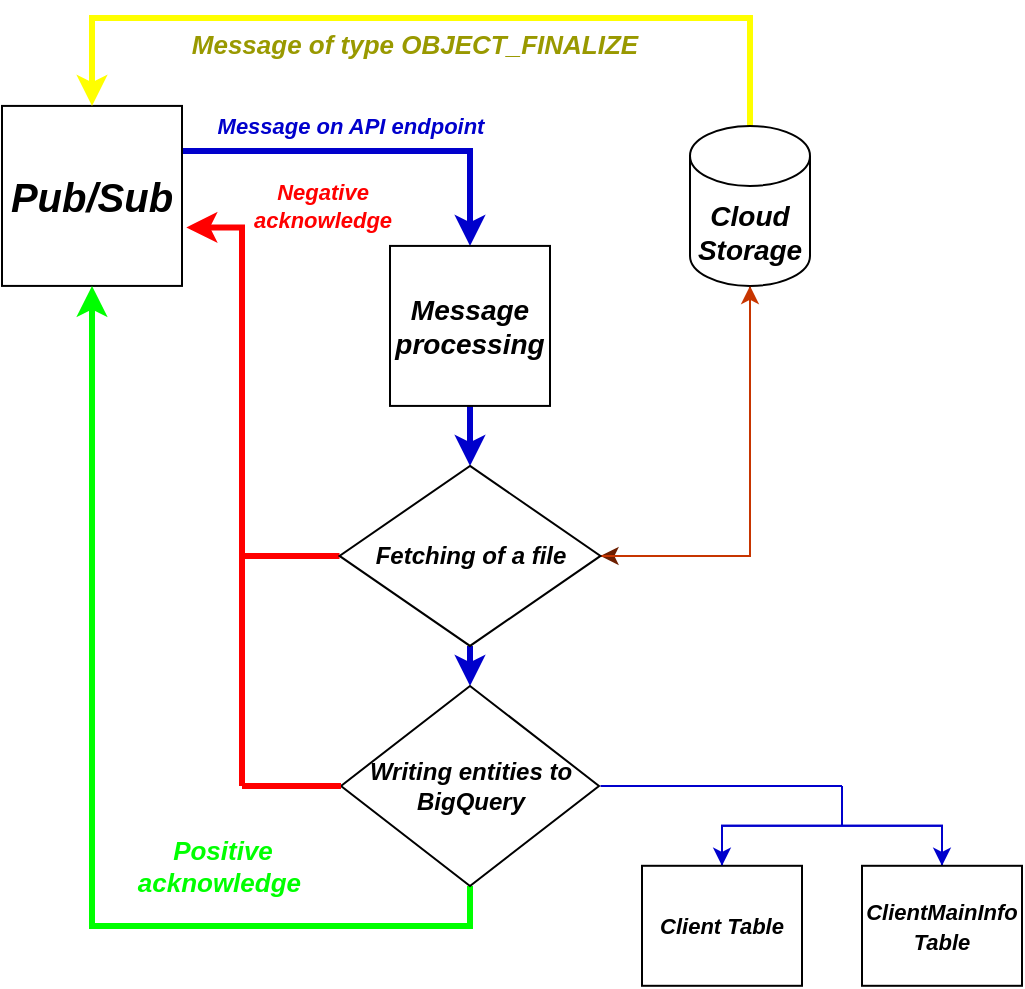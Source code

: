 <mxfile version="13.10.6" type="github">
  <diagram id="3jIPjxwIghJ3lt43WhiY" name="Page-1">
    <mxGraphModel dx="1422" dy="762" grid="0" gridSize="10" guides="1" tooltips="1" connect="1" arrows="1" fold="1" page="1" pageScale="1" pageWidth="827" pageHeight="583" math="0" shadow="0">
      <root>
        <mxCell id="0" />
        <mxCell id="1" parent="0" />
        <mxCell id="GBIwhLpVPNLdSdsLzRYB-8" style="edgeStyle=orthogonalEdgeStyle;rounded=0;orthogonalLoop=1;jettySize=auto;html=1;exitX=1;exitY=0.25;exitDx=0;exitDy=0;entryX=0.5;entryY=0;entryDx=0;entryDy=0;strokeWidth=3;strokeColor=#0000CC;fontStyle=3" parent="1" source="GBIwhLpVPNLdSdsLzRYB-1" target="GBIwhLpVPNLdSdsLzRYB-6" edge="1">
          <mxGeometry relative="1" as="geometry" />
        </mxCell>
        <mxCell id="GBIwhLpVPNLdSdsLzRYB-12" value="&lt;span&gt;&lt;span&gt;&lt;font color=&quot;#0000cc&quot;&gt;Message on API endpoint&lt;/font&gt;&lt;/span&gt;&lt;/span&gt;" style="edgeLabel;html=1;align=center;verticalAlign=middle;resizable=0;points=[];fontColor=#FFFF00;fontStyle=3" parent="GBIwhLpVPNLdSdsLzRYB-8" vertex="1" connectable="0">
          <mxGeometry x="0.074" y="1" relative="1" as="geometry">
            <mxPoint x="-19.14" y="-11.49" as="offset" />
          </mxGeometry>
        </mxCell>
        <mxCell id="GBIwhLpVPNLdSdsLzRYB-1" value="&lt;font style=&quot;font-size: 20px&quot;&gt;&lt;span&gt;&lt;span&gt;Pub/Sub&lt;/span&gt;&lt;/span&gt;&lt;/font&gt;" style="whiteSpace=wrap;html=1;aspect=fixed;fontStyle=3" parent="1" vertex="1">
          <mxGeometry x="46" y="79.96" width="90" height="90" as="geometry" />
        </mxCell>
        <mxCell id="aw8iOOtFZ8egvgebAe6_-1" style="edgeStyle=orthogonalEdgeStyle;rounded=0;orthogonalLoop=1;jettySize=auto;html=1;exitX=0.5;exitY=0;exitDx=0;exitDy=0;exitPerimeter=0;entryX=0.5;entryY=0;entryDx=0;entryDy=0;fontStyle=3;fillColor=#e3c800;strokeColor=#FFFF00;strokeWidth=3;" edge="1" parent="1" source="GBIwhLpVPNLdSdsLzRYB-5" target="GBIwhLpVPNLdSdsLzRYB-1">
          <mxGeometry relative="1" as="geometry">
            <Array as="points">
              <mxPoint x="420" y="35.96" />
              <mxPoint x="91" y="35.96" />
            </Array>
          </mxGeometry>
        </mxCell>
        <mxCell id="aw8iOOtFZ8egvgebAe6_-2" value="&lt;font style=&quot;font-size: 13px ; background-color: rgb(255 , 255 , 255)&quot; color=&quot;#999900&quot;&gt;Message of type OBJECT_FINALIZE&lt;/font&gt;" style="edgeLabel;html=1;align=center;verticalAlign=middle;resizable=0;points=[];fontStyle=3;labelBackgroundColor=#ffffff;" vertex="1" connectable="0" parent="aw8iOOtFZ8egvgebAe6_-1">
          <mxGeometry x="-0.461" y="-2" relative="1" as="geometry">
            <mxPoint x="-107.11" y="14.97" as="offset" />
          </mxGeometry>
        </mxCell>
        <mxCell id="aw8iOOtFZ8egvgebAe6_-3" style="edgeStyle=orthogonalEdgeStyle;rounded=0;orthogonalLoop=1;jettySize=auto;html=1;exitX=0.5;exitY=1;exitDx=0;exitDy=0;exitPerimeter=0;entryX=1;entryY=0.5;entryDx=0;entryDy=0;fillColor=#a0522d;strokeColor=#6D1F00;" edge="1" parent="1" source="GBIwhLpVPNLdSdsLzRYB-5" target="GBIwhLpVPNLdSdsLzRYB-26">
          <mxGeometry relative="1" as="geometry" />
        </mxCell>
        <mxCell id="GBIwhLpVPNLdSdsLzRYB-5" value="&lt;font style=&quot;font-size: 14px&quot;&gt;&lt;span&gt;&lt;span&gt;Cloud Storage&lt;/span&gt;&lt;/span&gt;&lt;/font&gt;" style="shape=cylinder3;whiteSpace=wrap;html=1;boundedLbl=1;backgroundOutline=1;size=15;fontStyle=3" parent="1" vertex="1">
          <mxGeometry x="390" y="89.96" width="60" height="80" as="geometry" />
        </mxCell>
        <mxCell id="GBIwhLpVPNLdSdsLzRYB-36" style="edgeStyle=orthogonalEdgeStyle;rounded=0;orthogonalLoop=1;jettySize=auto;html=1;exitX=0.5;exitY=1;exitDx=0;exitDy=0;entryX=0.5;entryY=0;entryDx=0;entryDy=0;strokeColor=#0000CC;strokeWidth=3;fontColor=#FFFF00;fontStyle=3" parent="1" source="GBIwhLpVPNLdSdsLzRYB-6" target="GBIwhLpVPNLdSdsLzRYB-26" edge="1">
          <mxGeometry relative="1" as="geometry" />
        </mxCell>
        <mxCell id="GBIwhLpVPNLdSdsLzRYB-6" value="&lt;font size=&quot;1&quot;&gt;&lt;span style=&quot;font-size: 14px&quot;&gt;&lt;span&gt;Message processing&lt;/span&gt;&lt;/span&gt;&lt;/font&gt;" style="whiteSpace=wrap;html=1;aspect=fixed;fontStyle=3" parent="1" vertex="1">
          <mxGeometry x="240" y="149.96" width="80" height="80" as="geometry" />
        </mxCell>
        <mxCell id="GBIwhLpVPNLdSdsLzRYB-31" style="edgeStyle=orthogonalEdgeStyle;rounded=0;orthogonalLoop=1;jettySize=auto;html=1;exitX=0;exitY=0.5;exitDx=0;exitDy=0;fillColor=#fa6800;entryX=1.024;entryY=0.675;entryDx=0;entryDy=0;entryPerimeter=0;strokeColor=#FF0000;strokeWidth=3;fontStyle=3" parent="1" source="GBIwhLpVPNLdSdsLzRYB-26" target="GBIwhLpVPNLdSdsLzRYB-1" edge="1">
          <mxGeometry relative="1" as="geometry">
            <mxPoint x="156" y="139.96" as="targetPoint" />
            <Array as="points">
              <mxPoint x="166" y="304.96" />
              <mxPoint x="166" y="140.96" />
            </Array>
          </mxGeometry>
        </mxCell>
        <mxCell id="GBIwhLpVPNLdSdsLzRYB-32" value="&lt;font color=&quot;#ff0000&quot;&gt;Negative &lt;br&gt;acknowledge&lt;/font&gt;" style="edgeLabel;html=1;align=center;verticalAlign=middle;resizable=0;points=[];fontStyle=3" parent="GBIwhLpVPNLdSdsLzRYB-31" vertex="1" connectable="0">
          <mxGeometry x="-0.166" relative="1" as="geometry">
            <mxPoint x="39.97" y="-123.15" as="offset" />
          </mxGeometry>
        </mxCell>
        <mxCell id="GBIwhLpVPNLdSdsLzRYB-42" style="edgeStyle=orthogonalEdgeStyle;rounded=0;orthogonalLoop=1;jettySize=auto;html=1;exitX=0.5;exitY=1;exitDx=0;exitDy=0;entryX=0.5;entryY=0;entryDx=0;entryDy=0;strokeColor=#0000CC;strokeWidth=3;fontColor=#FFFF00;fontStyle=3" parent="1" source="GBIwhLpVPNLdSdsLzRYB-26" target="GBIwhLpVPNLdSdsLzRYB-41" edge="1">
          <mxGeometry relative="1" as="geometry" />
        </mxCell>
        <mxCell id="aw8iOOtFZ8egvgebAe6_-4" style="edgeStyle=orthogonalEdgeStyle;rounded=0;orthogonalLoop=1;jettySize=auto;html=1;exitX=1;exitY=0.5;exitDx=0;exitDy=0;entryX=0.5;entryY=1;entryDx=0;entryDy=0;entryPerimeter=0;fillColor=#fa6800;strokeColor=#C73500;" edge="1" parent="1" source="GBIwhLpVPNLdSdsLzRYB-26" target="GBIwhLpVPNLdSdsLzRYB-5">
          <mxGeometry relative="1" as="geometry" />
        </mxCell>
        <mxCell id="GBIwhLpVPNLdSdsLzRYB-26" value="&lt;font size=&quot;1&quot;&gt;&lt;span style=&quot;font-size: 12px&quot;&gt;&lt;span&gt;Fetching of a file&lt;/span&gt;&lt;/span&gt;&lt;/font&gt;" style="rhombus;whiteSpace=wrap;html=1;fontStyle=3" parent="1" vertex="1">
          <mxGeometry x="214.75" y="259.96" width="130.5" height="90" as="geometry" />
        </mxCell>
        <mxCell id="GBIwhLpVPNLdSdsLzRYB-53" style="edgeStyle=orthogonalEdgeStyle;rounded=0;orthogonalLoop=1;jettySize=auto;html=1;exitX=0.5;exitY=1;exitDx=0;exitDy=0;entryX=0.5;entryY=1;entryDx=0;entryDy=0;strokeWidth=3;fontColor=#FFFF00;strokeColor=#00FF00;fontStyle=3" parent="1" source="GBIwhLpVPNLdSdsLzRYB-41" target="GBIwhLpVPNLdSdsLzRYB-1" edge="1">
          <mxGeometry relative="1" as="geometry" />
        </mxCell>
        <mxCell id="GBIwhLpVPNLdSdsLzRYB-54" value="&lt;font color=&quot;#00ff00&quot; style=&quot;font-size: 13px&quot;&gt;&lt;span&gt;&lt;span&gt;Positive &lt;br&gt;acknowledge&amp;nbsp;&lt;/span&gt;&lt;/span&gt;&lt;/font&gt;" style="edgeLabel;html=1;align=center;verticalAlign=middle;resizable=0;points=[];fontColor=#FFFF00;fontStyle=3" parent="GBIwhLpVPNLdSdsLzRYB-53" vertex="1" connectable="0">
          <mxGeometry x="0.653" y="-1" relative="1" as="geometry">
            <mxPoint x="64" y="198" as="offset" />
          </mxGeometry>
        </mxCell>
        <mxCell id="GBIwhLpVPNLdSdsLzRYB-41" value="&lt;font color=&quot;#000000&quot;&gt;&lt;span&gt;&lt;span&gt;Writing entities to BigQuery&lt;/span&gt;&lt;/span&gt;&lt;/font&gt;" style="rhombus;whiteSpace=wrap;html=1;fontColor=#FFFF00;fontStyle=3" parent="1" vertex="1">
          <mxGeometry x="215.5" y="369.96" width="129" height="100" as="geometry" />
        </mxCell>
        <mxCell id="GBIwhLpVPNLdSdsLzRYB-45" style="edgeStyle=orthogonalEdgeStyle;rounded=0;orthogonalLoop=1;jettySize=auto;html=1;exitX=0.5;exitY=0;exitDx=0;exitDy=0;entryX=0.5;entryY=0;entryDx=0;entryDy=0;strokeColor=#0000CC;strokeWidth=1;fontColor=#FFFF00;fontStyle=3" parent="1" source="GBIwhLpVPNLdSdsLzRYB-43" target="GBIwhLpVPNLdSdsLzRYB-44" edge="1">
          <mxGeometry relative="1" as="geometry" />
        </mxCell>
        <mxCell id="GBIwhLpVPNLdSdsLzRYB-43" value="&lt;font color=&quot;#000000&quot; size=&quot;1&quot;&gt;&lt;span&gt;&lt;span style=&quot;font-size: 11px&quot;&gt;Client Table&lt;/span&gt;&lt;/span&gt;&lt;/font&gt;" style="rounded=0;whiteSpace=wrap;html=1;fontColor=#FFFF00;fontStyle=3" parent="1" vertex="1">
          <mxGeometry x="366" y="459.9" width="80" height="60" as="geometry" />
        </mxCell>
        <mxCell id="GBIwhLpVPNLdSdsLzRYB-46" style="edgeStyle=orthogonalEdgeStyle;rounded=0;orthogonalLoop=1;jettySize=auto;html=1;exitX=0.5;exitY=0;exitDx=0;exitDy=0;entryX=0.5;entryY=0;entryDx=0;entryDy=0;strokeColor=#0000CC;strokeWidth=1;fontColor=#FFFF00;fontStyle=3" parent="1" source="GBIwhLpVPNLdSdsLzRYB-44" target="GBIwhLpVPNLdSdsLzRYB-43" edge="1">
          <mxGeometry relative="1" as="geometry" />
        </mxCell>
        <mxCell id="GBIwhLpVPNLdSdsLzRYB-44" value="&lt;font color=&quot;#000000&quot;&gt;&lt;span&gt;&lt;span&gt;&lt;font style=&quot;font-size: 11px&quot;&gt;ClientMainInfo Table&lt;/font&gt;&lt;/span&gt;&lt;/span&gt;&lt;br&gt;&lt;/font&gt;" style="rounded=0;whiteSpace=wrap;html=1;fontColor=#FFFF00;fontStyle=3" parent="1" vertex="1">
          <mxGeometry x="476" y="459.9" width="80" height="60" as="geometry" />
        </mxCell>
        <mxCell id="GBIwhLpVPNLdSdsLzRYB-48" value="" style="endArrow=none;html=1;strokeColor=#0000CC;strokeWidth=1;fontColor=#FFFF00;fontStyle=3" parent="1" edge="1">
          <mxGeometry width="50" height="50" relative="1" as="geometry">
            <mxPoint x="345.25" y="419.96" as="sourcePoint" />
            <mxPoint x="466" y="419.96" as="targetPoint" />
          </mxGeometry>
        </mxCell>
        <mxCell id="GBIwhLpVPNLdSdsLzRYB-49" value="" style="endArrow=none;html=1;strokeColor=#0000CC;strokeWidth=1;fontColor=#FFFF00;fontStyle=3" parent="1" edge="1">
          <mxGeometry width="50" height="50" relative="1" as="geometry">
            <mxPoint x="466" y="439.96" as="sourcePoint" />
            <mxPoint x="466" y="419.96" as="targetPoint" />
          </mxGeometry>
        </mxCell>
        <mxCell id="GBIwhLpVPNLdSdsLzRYB-51" value="" style="endArrow=none;html=1;strokeWidth=3;fontColor=#FFFF00;entryX=0;entryY=0.5;entryDx=0;entryDy=0;fillColor=#fa6800;strokeColor=#FF0000;fontStyle=3" parent="1" target="GBIwhLpVPNLdSdsLzRYB-41" edge="1">
          <mxGeometry width="50" height="50" relative="1" as="geometry">
            <mxPoint x="166" y="419.96" as="sourcePoint" />
            <mxPoint x="196" y="399.96" as="targetPoint" />
          </mxGeometry>
        </mxCell>
        <mxCell id="GBIwhLpVPNLdSdsLzRYB-52" value="" style="endArrow=none;html=1;strokeColor=#FF0000;strokeWidth=3;fontColor=#FFFF00;fontStyle=3" parent="1" edge="1">
          <mxGeometry width="50" height="50" relative="1" as="geometry">
            <mxPoint x="166" y="419.96" as="sourcePoint" />
            <mxPoint x="166" y="299.96" as="targetPoint" />
          </mxGeometry>
        </mxCell>
      </root>
    </mxGraphModel>
  </diagram>
</mxfile>
